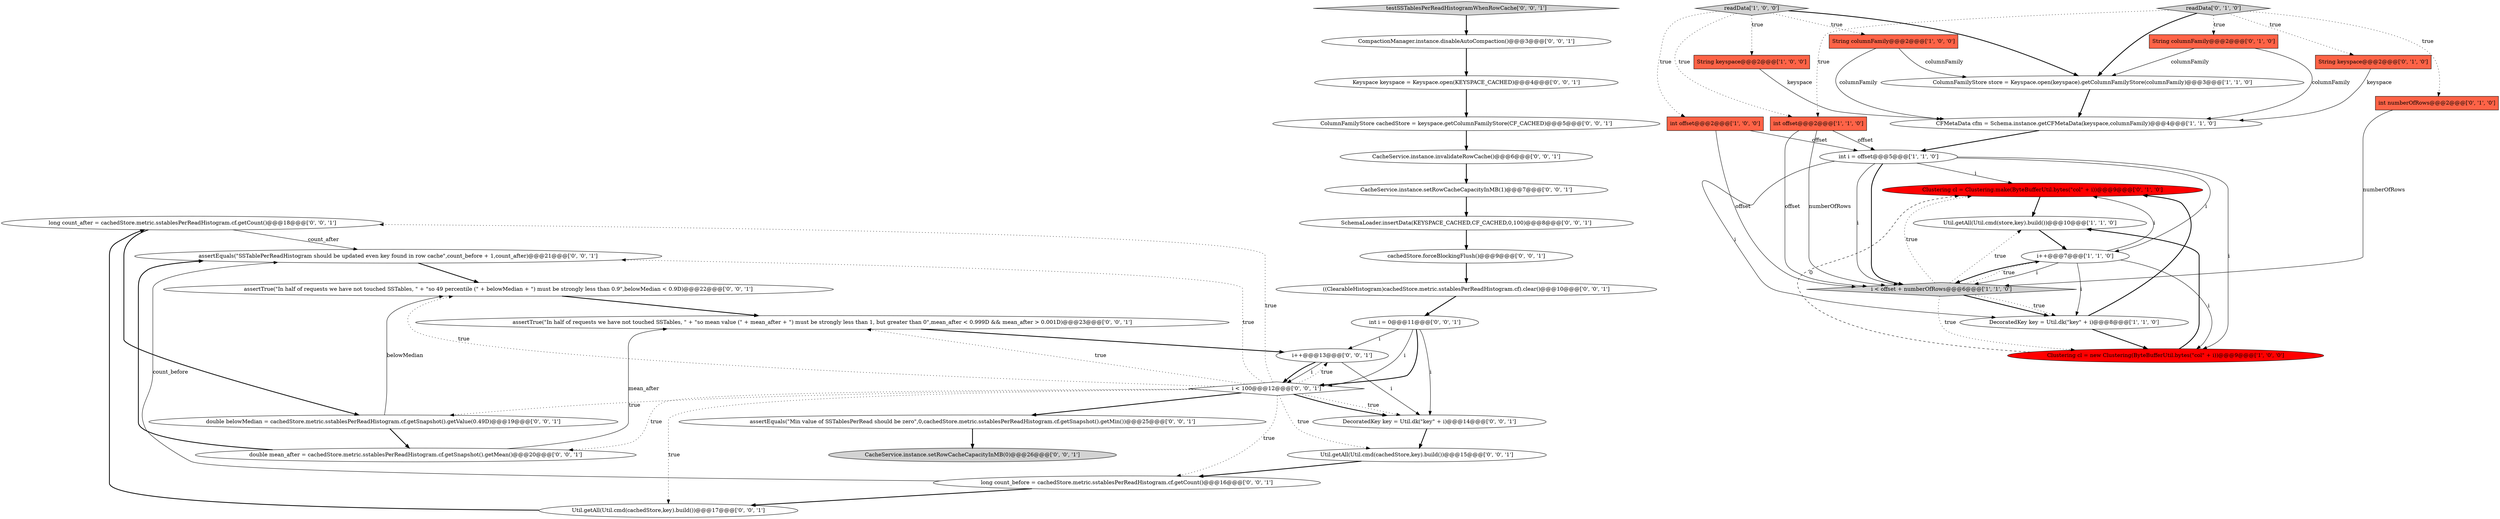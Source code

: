 digraph {
41 [style = filled, label = "long count_after = cachedStore.metric.sstablesPerReadHistogram.cf.getCount()@@@18@@@['0', '0', '1']", fillcolor = white, shape = ellipse image = "AAA0AAABBB3BBB"];
17 [style = filled, label = "Clustering cl = Clustering.make(ByteBufferUtil.bytes(\"col\" + i))@@@9@@@['0', '1', '0']", fillcolor = red, shape = ellipse image = "AAA1AAABBB2BBB"];
16 [style = filled, label = "String keyspace@@@2@@@['0', '1', '0']", fillcolor = tomato, shape = box image = "AAA0AAABBB2BBB"];
2 [style = filled, label = "String keyspace@@@2@@@['1', '0', '0']", fillcolor = tomato, shape = box image = "AAA0AAABBB1BBB"];
18 [style = filled, label = "DecoratedKey key = Util.dk(\"key\" + i)@@@14@@@['0', '0', '1']", fillcolor = white, shape = ellipse image = "AAA0AAABBB3BBB"];
25 [style = filled, label = "CacheService.instance.setRowCacheCapacityInMB(1)@@@7@@@['0', '0', '1']", fillcolor = white, shape = ellipse image = "AAA0AAABBB3BBB"];
27 [style = filled, label = "CompactionManager.instance.disableAutoCompaction()@@@3@@@['0', '0', '1']", fillcolor = white, shape = ellipse image = "AAA0AAABBB3BBB"];
4 [style = filled, label = "readData['1', '0', '0']", fillcolor = lightgray, shape = diamond image = "AAA0AAABBB1BBB"];
12 [style = filled, label = "int offset@@@2@@@['1', '1', '0']", fillcolor = tomato, shape = box image = "AAA0AAABBB1BBB"];
29 [style = filled, label = "int i = 0@@@11@@@['0', '0', '1']", fillcolor = white, shape = ellipse image = "AAA0AAABBB3BBB"];
1 [style = filled, label = "i++@@@7@@@['1', '1', '0']", fillcolor = white, shape = ellipse image = "AAA0AAABBB1BBB"];
31 [style = filled, label = "assertEquals(\"Min value of SSTablesPerRead should be zero\",0,cachedStore.metric.sstablesPerReadHistogram.cf.getSnapshot().getMin())@@@25@@@['0', '0', '1']", fillcolor = white, shape = ellipse image = "AAA0AAABBB3BBB"];
6 [style = filled, label = "Clustering cl = new Clustering(ByteBufferUtil.bytes(\"col\" + i))@@@9@@@['1', '0', '0']", fillcolor = red, shape = ellipse image = "AAA1AAABBB1BBB"];
24 [style = filled, label = "testSSTablesPerReadHistogramWhenRowCache['0', '0', '1']", fillcolor = lightgray, shape = diamond image = "AAA0AAABBB3BBB"];
14 [style = filled, label = "int numberOfRows@@@2@@@['0', '1', '0']", fillcolor = tomato, shape = box image = "AAA0AAABBB2BBB"];
30 [style = filled, label = "assertEquals(\"SSTablePerReadHistogram should be updated even key found in row cache\",count_before + 1,count_after)@@@21@@@['0', '0', '1']", fillcolor = white, shape = ellipse image = "AAA0AAABBB3BBB"];
13 [style = filled, label = "String columnFamily@@@2@@@['0', '1', '0']", fillcolor = tomato, shape = box image = "AAA0AAABBB2BBB"];
33 [style = filled, label = "SchemaLoader.insertData(KEYSPACE_CACHED,CF_CACHED,0,100)@@@8@@@['0', '0', '1']", fillcolor = white, shape = ellipse image = "AAA0AAABBB3BBB"];
39 [style = filled, label = "Keyspace keyspace = Keyspace.open(KEYSPACE_CACHED)@@@4@@@['0', '0', '1']", fillcolor = white, shape = ellipse image = "AAA0AAABBB3BBB"];
22 [style = filled, label = "ColumnFamilyStore cachedStore = keyspace.getColumnFamilyStore(CF_CACHED)@@@5@@@['0', '0', '1']", fillcolor = white, shape = ellipse image = "AAA0AAABBB3BBB"];
40 [style = filled, label = "assertTrue(\"In half of requests we have not touched SSTables, \" + \"so 49 percentile (\" + belowMedian + \") must be strongly less than 0.9\",belowMedian < 0.9D)@@@22@@@['0', '0', '1']", fillcolor = white, shape = ellipse image = "AAA0AAABBB3BBB"];
8 [style = filled, label = "String columnFamily@@@2@@@['1', '0', '0']", fillcolor = tomato, shape = box image = "AAA0AAABBB1BBB"];
19 [style = filled, label = "double mean_after = cachedStore.metric.sstablesPerReadHistogram.cf.getSnapshot().getMean()@@@20@@@['0', '0', '1']", fillcolor = white, shape = ellipse image = "AAA0AAABBB3BBB"];
34 [style = filled, label = "CacheService.instance.setRowCacheCapacityInMB(0)@@@26@@@['0', '0', '1']", fillcolor = lightgray, shape = ellipse image = "AAA0AAABBB3BBB"];
0 [style = filled, label = "CFMetaData cfm = Schema.instance.getCFMetaData(keyspace,columnFamily)@@@4@@@['1', '1', '0']", fillcolor = white, shape = ellipse image = "AAA0AAABBB1BBB"];
7 [style = filled, label = "int i = offset@@@5@@@['1', '1', '0']", fillcolor = white, shape = ellipse image = "AAA0AAABBB1BBB"];
9 [style = filled, label = "i < offset + numberOfRows@@@6@@@['1', '1', '0']", fillcolor = lightgray, shape = diamond image = "AAA0AAABBB1BBB"];
5 [style = filled, label = "ColumnFamilyStore store = Keyspace.open(keyspace).getColumnFamilyStore(columnFamily)@@@3@@@['1', '1', '0']", fillcolor = white, shape = ellipse image = "AAA0AAABBB1BBB"];
20 [style = filled, label = "((ClearableHistogram)cachedStore.metric.sstablesPerReadHistogram.cf).clear()@@@10@@@['0', '0', '1']", fillcolor = white, shape = ellipse image = "AAA0AAABBB3BBB"];
36 [style = filled, label = "assertTrue(\"In half of requests we have not touched SSTables, \" + \"so mean value (\" + mean_after + \") must be strongly less than 1, but greater than 0\",mean_after < 0.999D && mean_after > 0.001D)@@@23@@@['0', '0', '1']", fillcolor = white, shape = ellipse image = "AAA0AAABBB3BBB"];
15 [style = filled, label = "readData['0', '1', '0']", fillcolor = lightgray, shape = diamond image = "AAA0AAABBB2BBB"];
23 [style = filled, label = "i++@@@13@@@['0', '0', '1']", fillcolor = white, shape = ellipse image = "AAA0AAABBB3BBB"];
35 [style = filled, label = "double belowMedian = cachedStore.metric.sstablesPerReadHistogram.cf.getSnapshot().getValue(0.49D)@@@19@@@['0', '0', '1']", fillcolor = white, shape = ellipse image = "AAA0AAABBB3BBB"];
28 [style = filled, label = "cachedStore.forceBlockingFlush()@@@9@@@['0', '0', '1']", fillcolor = white, shape = ellipse image = "AAA0AAABBB3BBB"];
38 [style = filled, label = "long count_before = cachedStore.metric.sstablesPerReadHistogram.cf.getCount()@@@16@@@['0', '0', '1']", fillcolor = white, shape = ellipse image = "AAA0AAABBB3BBB"];
21 [style = filled, label = "Util.getAll(Util.cmd(cachedStore,key).build())@@@15@@@['0', '0', '1']", fillcolor = white, shape = ellipse image = "AAA0AAABBB3BBB"];
26 [style = filled, label = "Util.getAll(Util.cmd(cachedStore,key).build())@@@17@@@['0', '0', '1']", fillcolor = white, shape = ellipse image = "AAA0AAABBB3BBB"];
11 [style = filled, label = "Util.getAll(Util.cmd(store,key).build())@@@10@@@['1', '1', '0']", fillcolor = white, shape = ellipse image = "AAA0AAABBB1BBB"];
3 [style = filled, label = "int offset@@@2@@@['1', '0', '0']", fillcolor = tomato, shape = box image = "AAA0AAABBB1BBB"];
32 [style = filled, label = "i < 100@@@12@@@['0', '0', '1']", fillcolor = white, shape = diamond image = "AAA0AAABBB3BBB"];
37 [style = filled, label = "CacheService.instance.invalidateRowCache()@@@6@@@['0', '0', '1']", fillcolor = white, shape = ellipse image = "AAA0AAABBB3BBB"];
10 [style = filled, label = "DecoratedKey key = Util.dk(\"key\" + i)@@@8@@@['1', '1', '0']", fillcolor = white, shape = ellipse image = "AAA0AAABBB1BBB"];
13->0 [style = solid, label="columnFamily"];
25->33 [style = bold, label=""];
28->20 [style = bold, label=""];
22->37 [style = bold, label=""];
7->1 [style = solid, label="i"];
10->17 [style = bold, label=""];
9->10 [style = bold, label=""];
7->9 [style = solid, label="i"];
21->38 [style = bold, label=""];
7->9 [style = bold, label=""];
7->17 [style = solid, label="i"];
5->0 [style = bold, label=""];
6->11 [style = bold, label=""];
32->30 [style = dotted, label="true"];
30->40 [style = bold, label=""];
12->9 [style = solid, label="offset"];
7->6 [style = solid, label="i"];
38->26 [style = bold, label=""];
32->18 [style = bold, label=""];
19->36 [style = solid, label="mean_after"];
24->27 [style = bold, label=""];
32->35 [style = dotted, label="true"];
12->7 [style = solid, label="offset"];
33->28 [style = bold, label=""];
6->17 [style = dashed, label="0"];
32->36 [style = dotted, label="true"];
15->16 [style = dotted, label="true"];
15->14 [style = dotted, label="true"];
15->13 [style = dotted, label="true"];
0->7 [style = bold, label=""];
39->22 [style = bold, label=""];
29->32 [style = bold, label=""];
1->10 [style = solid, label="i"];
15->12 [style = dotted, label="true"];
3->9 [style = solid, label="offset"];
9->10 [style = dotted, label="true"];
32->31 [style = bold, label=""];
4->2 [style = dotted, label="true"];
8->0 [style = solid, label="columnFamily"];
1->17 [style = solid, label="i"];
32->18 [style = dotted, label="true"];
1->9 [style = solid, label="i"];
16->0 [style = solid, label="keyspace"];
37->25 [style = bold, label=""];
9->11 [style = dotted, label="true"];
29->18 [style = solid, label="i"];
23->32 [style = bold, label=""];
7->10 [style = solid, label="i"];
10->6 [style = bold, label=""];
1->9 [style = bold, label=""];
31->34 [style = bold, label=""];
26->41 [style = bold, label=""];
27->39 [style = bold, label=""];
4->3 [style = dotted, label="true"];
40->36 [style = bold, label=""];
8->5 [style = solid, label="columnFamily"];
9->1 [style = dotted, label="true"];
32->38 [style = dotted, label="true"];
18->21 [style = bold, label=""];
4->12 [style = dotted, label="true"];
4->5 [style = bold, label=""];
41->35 [style = bold, label=""];
23->32 [style = solid, label="i"];
32->21 [style = dotted, label="true"];
32->41 [style = dotted, label="true"];
1->6 [style = solid, label="i"];
29->32 [style = solid, label="i"];
23->18 [style = solid, label="i"];
11->1 [style = bold, label=""];
38->30 [style = solid, label="count_before"];
32->23 [style = dotted, label="true"];
20->29 [style = bold, label=""];
41->30 [style = solid, label="count_after"];
9->17 [style = dotted, label="true"];
35->19 [style = bold, label=""];
4->8 [style = dotted, label="true"];
35->40 [style = solid, label="belowMedian"];
32->40 [style = dotted, label="true"];
2->0 [style = solid, label="keyspace"];
9->6 [style = dotted, label="true"];
17->11 [style = bold, label=""];
15->5 [style = bold, label=""];
12->9 [style = solid, label="numberOfRows"];
36->23 [style = bold, label=""];
29->23 [style = solid, label="i"];
32->26 [style = dotted, label="true"];
13->5 [style = solid, label="columnFamily"];
14->9 [style = solid, label="numberOfRows"];
3->7 [style = solid, label="offset"];
32->19 [style = dotted, label="true"];
19->30 [style = bold, label=""];
}
